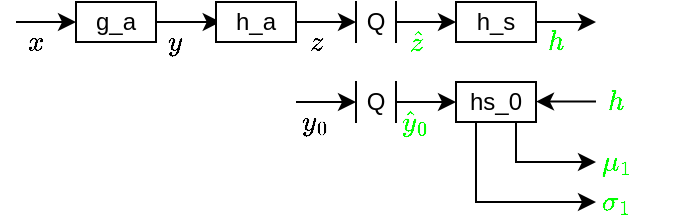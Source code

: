 <mxfile version="21.3.2" type="github">
  <diagram name="第 1 页" id="6jqmOtGN--iIHoedSCer">
    <mxGraphModel dx="571" dy="285" grid="1" gridSize="10" guides="1" tooltips="1" connect="1" arrows="1" fold="1" page="1" pageScale="1" pageWidth="827" pageHeight="1169" math="1" shadow="0">
      <root>
        <mxCell id="0" />
        <mxCell id="1" parent="0" />
        <mxCell id="afgRe8NtAJf0MZFM70eA-12" value="Q" style="shape=partialRectangle;whiteSpace=wrap;html=1;top=0;bottom=0;fillColor=none;" parent="1" vertex="1">
          <mxGeometry x="220" y="120" width="20" height="20" as="geometry" />
        </mxCell>
        <mxCell id="w049hTDNoTxg9Szb3qDZ-12" style="edgeStyle=orthogonalEdgeStyle;rounded=0;orthogonalLoop=1;jettySize=auto;html=1;entryX=0.059;entryY=0.498;entryDx=0;entryDy=0;entryPerimeter=0;" edge="1" parent="1" source="w049hTDNoTxg9Szb3qDZ-1" target="w049hTDNoTxg9Szb3qDZ-7">
          <mxGeometry relative="1" as="geometry" />
        </mxCell>
        <mxCell id="w049hTDNoTxg9Szb3qDZ-1" value="g_a" style="rounded=0;whiteSpace=wrap;html=1;" vertex="1" parent="1">
          <mxGeometry x="80" y="120" width="40" height="20" as="geometry" />
        </mxCell>
        <mxCell id="w049hTDNoTxg9Szb3qDZ-20" style="edgeStyle=orthogonalEdgeStyle;rounded=0;orthogonalLoop=1;jettySize=auto;html=1;entryX=0;entryY=0.5;entryDx=0;entryDy=0;" edge="1" parent="1" source="w049hTDNoTxg9Szb3qDZ-7" target="afgRe8NtAJf0MZFM70eA-12">
          <mxGeometry relative="1" as="geometry">
            <mxPoint x="220" y="130" as="targetPoint" />
          </mxGeometry>
        </mxCell>
        <mxCell id="w049hTDNoTxg9Szb3qDZ-7" value="h_a" style="rounded=0;whiteSpace=wrap;html=1;" vertex="1" parent="1">
          <mxGeometry x="150" y="120" width="40" height="20" as="geometry" />
        </mxCell>
        <mxCell id="w049hTDNoTxg9Szb3qDZ-9" value="$$y$$" style="text;html=1;strokeColor=none;fillColor=none;align=center;verticalAlign=middle;whiteSpace=wrap;rounded=0;" vertex="1" parent="1">
          <mxGeometry x="120" y="130" width="20" height="20" as="geometry" />
        </mxCell>
        <mxCell id="w049hTDNoTxg9Szb3qDZ-16" style="edgeStyle=orthogonalEdgeStyle;rounded=0;orthogonalLoop=1;jettySize=auto;html=1;entryX=0;entryY=0.5;entryDx=0;entryDy=0;" edge="1" parent="1" target="w049hTDNoTxg9Szb3qDZ-1">
          <mxGeometry relative="1" as="geometry">
            <mxPoint x="50" y="130" as="sourcePoint" />
          </mxGeometry>
        </mxCell>
        <mxCell id="w049hTDNoTxg9Szb3qDZ-17" value="$$x$$" style="text;html=1;strokeColor=none;fillColor=none;align=center;verticalAlign=middle;whiteSpace=wrap;rounded=0;" vertex="1" parent="1">
          <mxGeometry x="50" y="130" width="20" height="20" as="geometry" />
        </mxCell>
        <mxCell id="w049hTDNoTxg9Szb3qDZ-21" value="$$z$$" style="text;html=1;strokeColor=none;fillColor=none;align=center;verticalAlign=middle;whiteSpace=wrap;rounded=0;" vertex="1" parent="1">
          <mxGeometry x="190" y="130" width="20" height="20" as="geometry" />
        </mxCell>
        <mxCell id="w049hTDNoTxg9Szb3qDZ-23" style="edgeStyle=orthogonalEdgeStyle;rounded=0;orthogonalLoop=1;jettySize=auto;html=1;exitX=1;exitY=0.5;exitDx=0;exitDy=0;entryX=0;entryY=0.5;entryDx=0;entryDy=0;" edge="1" parent="1" source="afgRe8NtAJf0MZFM70eA-12" target="w049hTDNoTxg9Szb3qDZ-25">
          <mxGeometry relative="1" as="geometry">
            <mxPoint x="240" y="130" as="sourcePoint" />
            <mxPoint x="270" y="130" as="targetPoint" />
          </mxGeometry>
        </mxCell>
        <mxCell id="w049hTDNoTxg9Szb3qDZ-24" value="&lt;font color=&quot;#00ff00&quot;&gt;$$\hat{z}$$&lt;/font&gt;" style="text;html=1;strokeColor=none;fillColor=none;align=center;verticalAlign=middle;whiteSpace=wrap;rounded=0;" vertex="1" parent="1">
          <mxGeometry x="240" y="130" width="20" height="20" as="geometry" />
        </mxCell>
        <mxCell id="w049hTDNoTxg9Szb3qDZ-25" value="h_s" style="rounded=0;whiteSpace=wrap;html=1;" vertex="1" parent="1">
          <mxGeometry x="270" y="120" width="40" height="20" as="geometry" />
        </mxCell>
        <mxCell id="w049hTDNoTxg9Szb3qDZ-26" style="edgeStyle=orthogonalEdgeStyle;rounded=0;orthogonalLoop=1;jettySize=auto;html=1;exitX=1;exitY=0.5;exitDx=0;exitDy=0;" edge="1" parent="1" source="w049hTDNoTxg9Szb3qDZ-25">
          <mxGeometry relative="1" as="geometry">
            <mxPoint x="340" y="130" as="sourcePoint" />
            <mxPoint x="340" y="130" as="targetPoint" />
          </mxGeometry>
        </mxCell>
        <mxCell id="w049hTDNoTxg9Szb3qDZ-28" value="&lt;font color=&quot;#00ff00&quot;&gt;$$h$$&lt;/font&gt;" style="text;html=1;strokeColor=none;fillColor=none;align=center;verticalAlign=middle;whiteSpace=wrap;rounded=0;" vertex="1" parent="1">
          <mxGeometry x="310" y="130" width="20" height="20" as="geometry" />
        </mxCell>
        <mxCell id="w049hTDNoTxg9Szb3qDZ-29" value="$$y_0$$" style="text;html=1;strokeColor=none;fillColor=none;align=center;verticalAlign=middle;whiteSpace=wrap;rounded=0;" vertex="1" parent="1">
          <mxGeometry x="190" y="170" width="20" height="20" as="geometry" />
        </mxCell>
        <mxCell id="w049hTDNoTxg9Szb3qDZ-30" value="Q" style="shape=partialRectangle;whiteSpace=wrap;html=1;top=0;bottom=0;fillColor=none;" vertex="1" parent="1">
          <mxGeometry x="220" y="160" width="20" height="20" as="geometry" />
        </mxCell>
        <mxCell id="w049hTDNoTxg9Szb3qDZ-31" style="edgeStyle=orthogonalEdgeStyle;rounded=0;orthogonalLoop=1;jettySize=auto;html=1;entryX=0;entryY=0.5;entryDx=0;entryDy=0;" edge="1" parent="1" target="w049hTDNoTxg9Szb3qDZ-30">
          <mxGeometry relative="1" as="geometry">
            <mxPoint x="190" y="170" as="sourcePoint" />
            <mxPoint x="200" y="169.89" as="targetPoint" />
          </mxGeometry>
        </mxCell>
        <mxCell id="w049hTDNoTxg9Szb3qDZ-32" style="edgeStyle=orthogonalEdgeStyle;rounded=0;orthogonalLoop=1;jettySize=auto;html=1;exitX=1;exitY=0.5;exitDx=0;exitDy=0;entryX=0;entryY=0.5;entryDx=0;entryDy=0;" edge="1" parent="1" source="w049hTDNoTxg9Szb3qDZ-30" target="w049hTDNoTxg9Szb3qDZ-34">
          <mxGeometry relative="1" as="geometry">
            <mxPoint x="260" y="170" as="sourcePoint" />
            <mxPoint x="270" y="170" as="targetPoint" />
          </mxGeometry>
        </mxCell>
        <mxCell id="w049hTDNoTxg9Szb3qDZ-33" value="&lt;font color=&quot;#00ff00&quot;&gt;$$\hat{y}_0$$&lt;/font&gt;" style="text;html=1;strokeColor=none;fillColor=none;align=center;verticalAlign=middle;whiteSpace=wrap;rounded=0;" vertex="1" parent="1">
          <mxGeometry x="240" y="170" width="20" height="20" as="geometry" />
        </mxCell>
        <mxCell id="w049hTDNoTxg9Szb3qDZ-41" style="edgeStyle=orthogonalEdgeStyle;rounded=0;orthogonalLoop=1;jettySize=auto;html=1;exitX=0.75;exitY=1;exitDx=0;exitDy=0;" edge="1" parent="1" source="w049hTDNoTxg9Szb3qDZ-34">
          <mxGeometry relative="1" as="geometry">
            <mxPoint x="340" y="200" as="targetPoint" />
            <Array as="points">
              <mxPoint x="300" y="200" />
              <mxPoint x="340" y="200" />
            </Array>
          </mxGeometry>
        </mxCell>
        <mxCell id="w049hTDNoTxg9Szb3qDZ-42" style="edgeStyle=orthogonalEdgeStyle;rounded=0;orthogonalLoop=1;jettySize=auto;html=1;exitX=0.25;exitY=1;exitDx=0;exitDy=0;" edge="1" parent="1" source="w049hTDNoTxg9Szb3qDZ-34">
          <mxGeometry relative="1" as="geometry">
            <mxPoint x="340" y="220" as="targetPoint" />
            <Array as="points">
              <mxPoint x="280" y="220" />
            </Array>
          </mxGeometry>
        </mxCell>
        <mxCell id="w049hTDNoTxg9Szb3qDZ-34" value="hs_0" style="rounded=0;whiteSpace=wrap;html=1;" vertex="1" parent="1">
          <mxGeometry x="270" y="160" width="40" height="20" as="geometry" />
        </mxCell>
        <mxCell id="w049hTDNoTxg9Szb3qDZ-36" style="edgeStyle=orthogonalEdgeStyle;rounded=0;orthogonalLoop=1;jettySize=auto;html=1;exitX=1;exitY=0.5;exitDx=0;exitDy=0;entryX=1;entryY=0.5;entryDx=0;entryDy=0;" edge="1" parent="1" target="w049hTDNoTxg9Szb3qDZ-34">
          <mxGeometry relative="1" as="geometry">
            <mxPoint x="340" y="169.78" as="sourcePoint" />
            <mxPoint x="370" y="169.78" as="targetPoint" />
          </mxGeometry>
        </mxCell>
        <mxCell id="w049hTDNoTxg9Szb3qDZ-37" value="&lt;font color=&quot;#00ff00&quot;&gt;$$h$$&lt;/font&gt;" style="text;html=1;strokeColor=none;fillColor=none;align=center;verticalAlign=middle;whiteSpace=wrap;rounded=0;" vertex="1" parent="1">
          <mxGeometry x="340" y="160" width="20" height="20" as="geometry" />
        </mxCell>
        <mxCell id="w049hTDNoTxg9Szb3qDZ-43" value="&lt;font color=&quot;#00ff00&quot;&gt;$$\mu_1$$&lt;/font&gt;" style="text;html=1;strokeColor=none;fillColor=none;align=center;verticalAlign=middle;whiteSpace=wrap;rounded=0;" vertex="1" parent="1">
          <mxGeometry x="340" y="190" width="20" height="20" as="geometry" />
        </mxCell>
        <mxCell id="w049hTDNoTxg9Szb3qDZ-44" value="&lt;font color=&quot;#00ff00&quot;&gt;$$\sigma_1$$&lt;/font&gt;" style="text;html=1;strokeColor=none;fillColor=none;align=center;verticalAlign=middle;whiteSpace=wrap;rounded=0;" vertex="1" parent="1">
          <mxGeometry x="340" y="210" width="20" height="20" as="geometry" />
        </mxCell>
      </root>
    </mxGraphModel>
  </diagram>
</mxfile>

